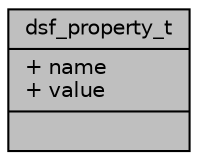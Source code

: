 digraph "dsf_property_t"
{
 // INTERACTIVE_SVG=YES
 // LATEX_PDF_SIZE
  bgcolor="transparent";
  edge [fontname="Helvetica",fontsize="10",labelfontname="Helvetica",labelfontsize="10"];
  node [fontname="Helvetica",fontsize="10",shape=record];
  Node1 [label="{dsf_property_t\n|+ name\l+ value\l|}",height=0.2,width=0.4,color="black", fillcolor="grey75", style="filled", fontcolor="black",tooltip=" "];
}
